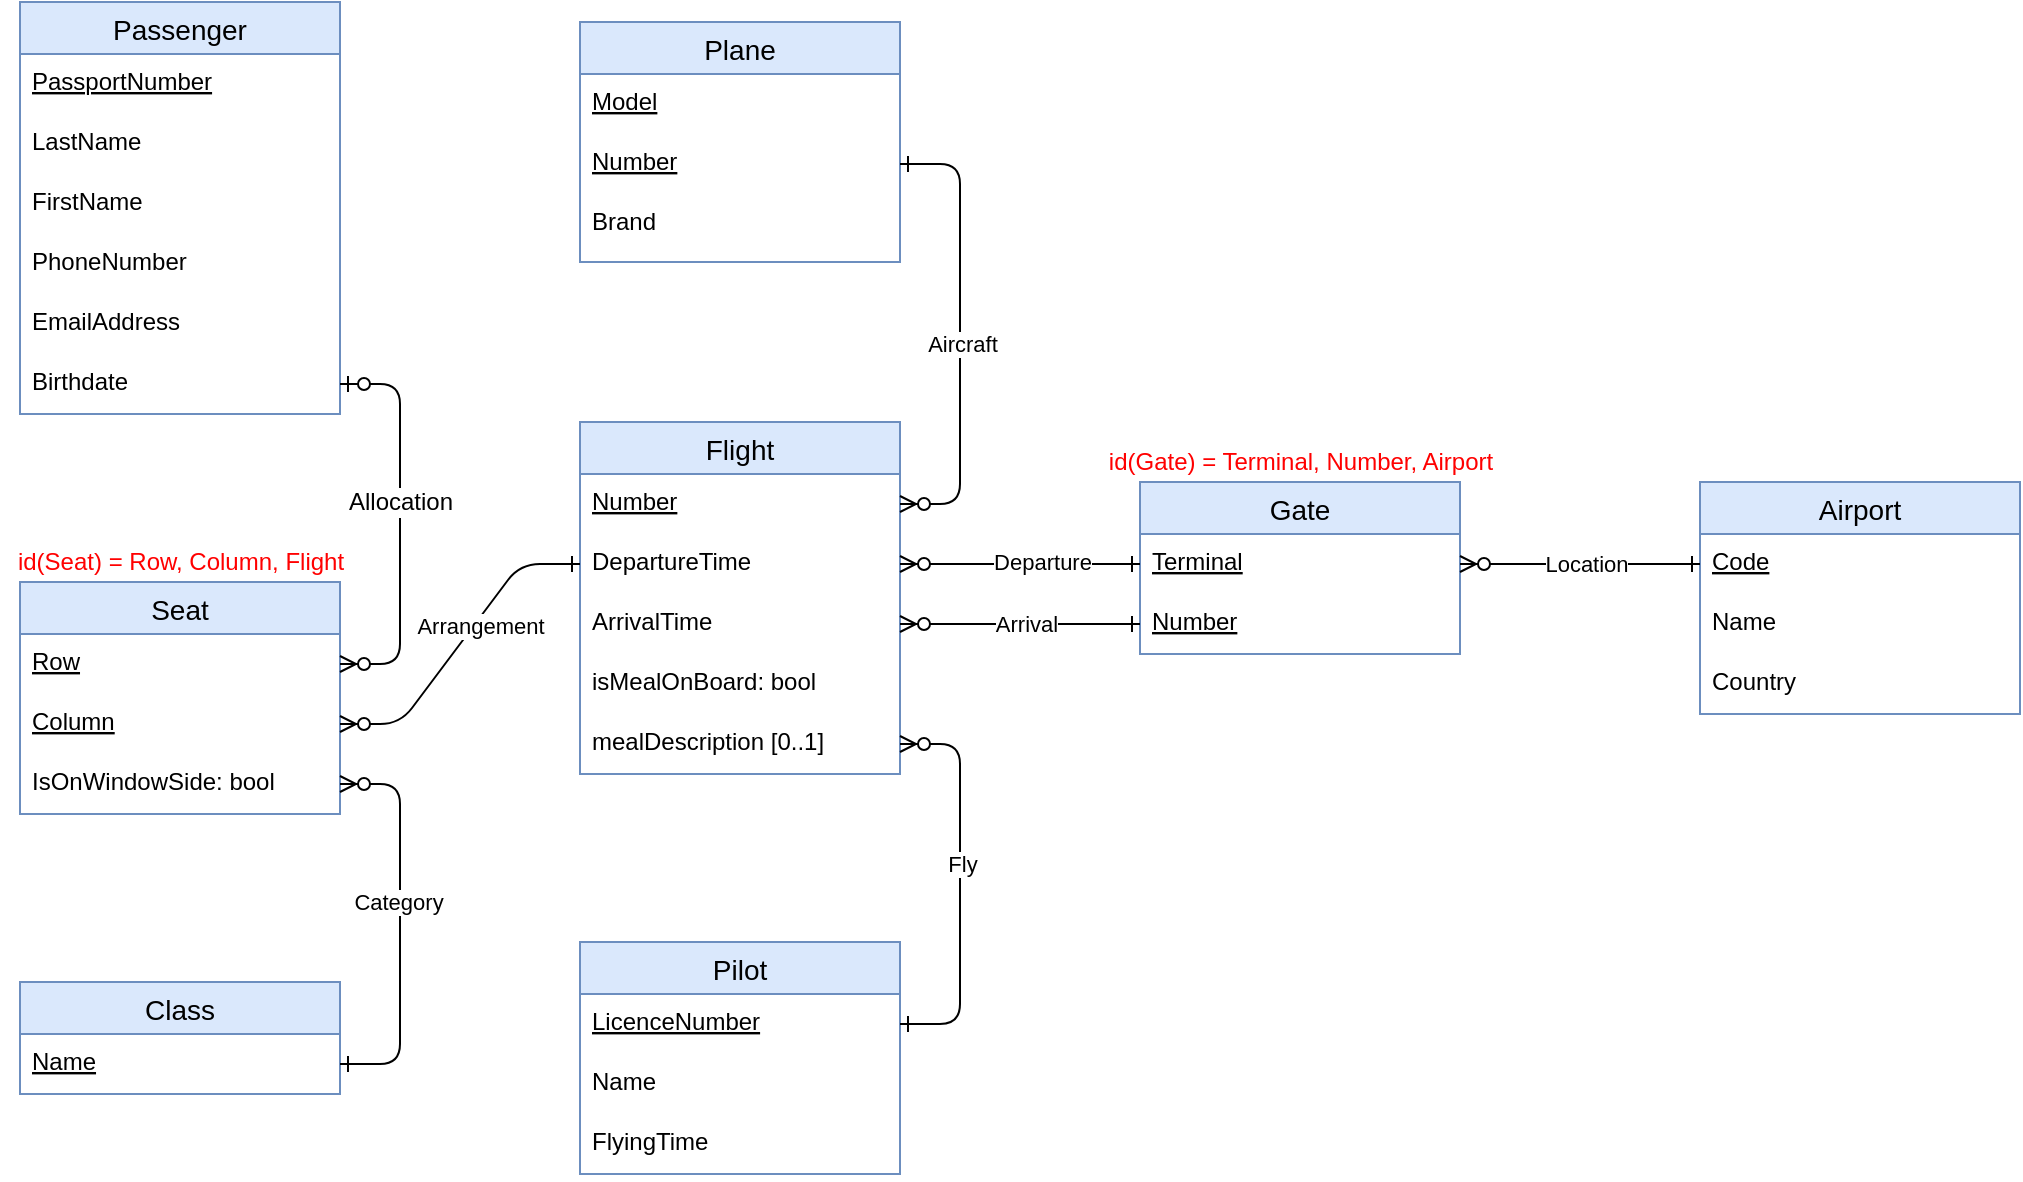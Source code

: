 <mxfile version="14.5.1" type="device" pages="2"><diagram id="R2lEEEUBdFMjLlhIrx00" name="Schéma EA"><mxGraphModel dx="1106" dy="1182" grid="0" gridSize="10" guides="1" tooltips="1" connect="1" arrows="1" fold="1" page="0" pageScale="1" pageWidth="850" pageHeight="1100" math="0" shadow="0" extFonts="Permanent Marker^https://fonts.googleapis.com/css?family=Permanent+Marker"><root><mxCell id="0"/><mxCell id="1" parent="0"/><mxCell id="sZPJfX1JwYAA4wRgAsNC-1" value="Seat" style="swimlane;fontStyle=0;childLayout=stackLayout;horizontal=1;startSize=26;horizontalStack=0;resizeParent=1;resizeParentMax=0;resizeLast=0;collapsible=1;marginBottom=0;align=center;fontSize=14;fillColor=#dae8fc;strokeColor=#6c8ebf;" parent="1" vertex="1"><mxGeometry x="200" y="80" width="160" height="116" as="geometry"/></mxCell><mxCell id="sZPJfX1JwYAA4wRgAsNC-2" value="Row" style="text;strokeColor=none;fillColor=none;spacingLeft=4;spacingRight=4;overflow=hidden;rotatable=0;points=[[0,0.5],[1,0.5]];portConstraint=eastwest;fontSize=12;fontStyle=4" parent="sZPJfX1JwYAA4wRgAsNC-1" vertex="1"><mxGeometry y="26" width="160" height="30" as="geometry"/></mxCell><mxCell id="k6OI8Cv43ATUiqH-4M4i-2" value="Column" style="text;strokeColor=none;fillColor=none;spacingLeft=4;spacingRight=4;overflow=hidden;rotatable=0;points=[[0,0.5],[1,0.5]];portConstraint=eastwest;fontSize=12;fontStyle=4" parent="sZPJfX1JwYAA4wRgAsNC-1" vertex="1"><mxGeometry y="56" width="160" height="30" as="geometry"/></mxCell><mxCell id="sZPJfX1JwYAA4wRgAsNC-4" value="IsOnWindowSide: bool" style="text;strokeColor=none;fillColor=none;spacingLeft=4;spacingRight=4;overflow=hidden;rotatable=0;points=[[0,0.5],[1,0.5]];portConstraint=eastwest;fontSize=12;" parent="sZPJfX1JwYAA4wRgAsNC-1" vertex="1"><mxGeometry y="86" width="160" height="30" as="geometry"/></mxCell><mxCell id="k6OI8Cv43ATUiqH-4M4i-4" style="edgeStyle=orthogonalEdgeStyle;rounded=0;orthogonalLoop=1;jettySize=auto;html=1;exitX=1;exitY=0.5;exitDx=0;exitDy=0;" parent="sZPJfX1JwYAA4wRgAsNC-1" source="sZPJfX1JwYAA4wRgAsNC-2" target="sZPJfX1JwYAA4wRgAsNC-2" edge="1"><mxGeometry relative="1" as="geometry"/></mxCell><mxCell id="g4fXFtThui498LYRflEA-1" value="Flight" style="swimlane;fontStyle=0;childLayout=stackLayout;horizontal=1;startSize=26;horizontalStack=0;resizeParent=1;resizeParentMax=0;resizeLast=0;collapsible=1;marginBottom=0;align=center;fontSize=14;fillColor=#dae8fc;strokeColor=#6c8ebf;" parent="1" vertex="1"><mxGeometry x="480" width="160" height="176" as="geometry"/></mxCell><mxCell id="g4fXFtThui498LYRflEA-2" value="Number" style="text;strokeColor=none;fillColor=none;spacingLeft=4;spacingRight=4;overflow=hidden;rotatable=0;points=[[0,0.5],[1,0.5]];portConstraint=eastwest;fontSize=12;fontStyle=4" parent="g4fXFtThui498LYRflEA-1" vertex="1"><mxGeometry y="26" width="160" height="30" as="geometry"/></mxCell><mxCell id="g4fXFtThui498LYRflEA-4" value="DepartureTime" style="text;strokeColor=none;fillColor=none;spacingLeft=4;spacingRight=4;overflow=hidden;rotatable=0;points=[[0,0.5],[1,0.5]];portConstraint=eastwest;fontSize=12;" parent="g4fXFtThui498LYRflEA-1" vertex="1"><mxGeometry y="56" width="160" height="30" as="geometry"/></mxCell><mxCell id="TPRjue7gSuE46q03O7Zy-3" value="ArrivalTime" style="text;strokeColor=none;fillColor=none;spacingLeft=4;spacingRight=4;overflow=hidden;rotatable=0;points=[[0,0.5],[1,0.5]];portConstraint=eastwest;fontSize=12;fontStyle=0" parent="g4fXFtThui498LYRflEA-1" vertex="1"><mxGeometry y="86" width="160" height="30" as="geometry"/></mxCell><mxCell id="TPRjue7gSuE46q03O7Zy-1" value="isMealOnBoard: bool" style="text;strokeColor=none;fillColor=none;spacingLeft=4;spacingRight=4;overflow=hidden;rotatable=0;points=[[0,0.5],[1,0.5]];portConstraint=eastwest;fontSize=12;fontStyle=0" parent="g4fXFtThui498LYRflEA-1" vertex="1"><mxGeometry y="116" width="160" height="30" as="geometry"/></mxCell><mxCell id="TPRjue7gSuE46q03O7Zy-4" value="mealDescription [0..1]" style="text;strokeColor=none;fillColor=none;spacingLeft=4;spacingRight=4;overflow=hidden;rotatable=0;points=[[0,0.5],[1,0.5]];portConstraint=eastwest;fontSize=12;fontStyle=0" parent="g4fXFtThui498LYRflEA-1" vertex="1"><mxGeometry y="146" width="160" height="30" as="geometry"/></mxCell><mxCell id="g4fXFtThui498LYRflEA-5" value="Passenger" style="swimlane;fontStyle=0;childLayout=stackLayout;horizontal=1;startSize=26;horizontalStack=0;resizeParent=1;resizeParentMax=0;resizeLast=0;collapsible=1;marginBottom=0;align=center;fontSize=14;fillColor=#dae8fc;strokeColor=#6c8ebf;" parent="1" vertex="1"><mxGeometry x="200" y="-210" width="160" height="206" as="geometry"/></mxCell><mxCell id="g4fXFtThui498LYRflEA-21" value="PassportNumber" style="text;strokeColor=none;fillColor=none;spacingLeft=4;spacingRight=4;overflow=hidden;rotatable=0;points=[[0,0.5],[1,0.5]];portConstraint=eastwest;fontSize=12;fontStyle=4" parent="g4fXFtThui498LYRflEA-5" vertex="1"><mxGeometry y="26" width="160" height="30" as="geometry"/></mxCell><mxCell id="g4fXFtThui498LYRflEA-6" value="LastName" style="text;strokeColor=none;fillColor=none;spacingLeft=4;spacingRight=4;overflow=hidden;rotatable=0;points=[[0,0.5],[1,0.5]];portConstraint=eastwest;fontSize=12;fontStyle=0" parent="g4fXFtThui498LYRflEA-5" vertex="1"><mxGeometry y="56" width="160" height="30" as="geometry"/></mxCell><mxCell id="g4fXFtThui498LYRflEA-7" value="FirstName" style="text;strokeColor=none;fillColor=none;spacingLeft=4;spacingRight=4;overflow=hidden;rotatable=0;points=[[0,0.5],[1,0.5]];portConstraint=eastwest;fontSize=12;fontStyle=0" parent="g4fXFtThui498LYRflEA-5" vertex="1"><mxGeometry y="86" width="160" height="30" as="geometry"/></mxCell><mxCell id="g4fXFtThui498LYRflEA-8" value="PhoneNumber" style="text;strokeColor=none;fillColor=none;spacingLeft=4;spacingRight=4;overflow=hidden;rotatable=0;points=[[0,0.5],[1,0.5]];portConstraint=eastwest;fontSize=12;" parent="g4fXFtThui498LYRflEA-5" vertex="1"><mxGeometry y="116" width="160" height="30" as="geometry"/></mxCell><mxCell id="k6OI8Cv43ATUiqH-4M4i-1" value="EmailAddress" style="text;strokeColor=none;fillColor=none;spacingLeft=4;spacingRight=4;overflow=hidden;rotatable=0;points=[[0,0.5],[1,0.5]];portConstraint=eastwest;fontSize=12;" parent="g4fXFtThui498LYRflEA-5" vertex="1"><mxGeometry y="146" width="160" height="30" as="geometry"/></mxCell><mxCell id="g4fXFtThui498LYRflEA-22" value="Birthdate" style="text;strokeColor=none;fillColor=none;spacingLeft=4;spacingRight=4;overflow=hidden;rotatable=0;points=[[0,0.5],[1,0.5]];portConstraint=eastwest;fontSize=12;" parent="g4fXFtThui498LYRflEA-5" vertex="1"><mxGeometry y="176" width="160" height="30" as="geometry"/></mxCell><mxCell id="g4fXFtThui498LYRflEA-13" value="Pilot" style="swimlane;fontStyle=0;childLayout=stackLayout;horizontal=1;startSize=26;horizontalStack=0;resizeParent=1;resizeParentMax=0;resizeLast=0;collapsible=1;marginBottom=0;align=center;fontSize=14;fillColor=#dae8fc;strokeColor=#6c8ebf;" parent="1" vertex="1"><mxGeometry x="480" y="260" width="160" height="116" as="geometry"/></mxCell><mxCell id="g4fXFtThui498LYRflEA-14" value="LicenceNumber" style="text;strokeColor=none;fillColor=none;spacingLeft=4;spacingRight=4;overflow=hidden;rotatable=0;points=[[0,0.5],[1,0.5]];portConstraint=eastwest;fontSize=12;fontStyle=4" parent="g4fXFtThui498LYRflEA-13" vertex="1"><mxGeometry y="26" width="160" height="30" as="geometry"/></mxCell><mxCell id="g4fXFtThui498LYRflEA-15" value="Name" style="text;strokeColor=none;fillColor=none;spacingLeft=4;spacingRight=4;overflow=hidden;rotatable=0;points=[[0,0.5],[1,0.5]];portConstraint=eastwest;fontSize=12;" parent="g4fXFtThui498LYRflEA-13" vertex="1"><mxGeometry y="56" width="160" height="30" as="geometry"/></mxCell><mxCell id="g4fXFtThui498LYRflEA-16" value="FlyingTime" style="text;strokeColor=none;fillColor=none;spacingLeft=4;spacingRight=4;overflow=hidden;rotatable=0;points=[[0,0.5],[1,0.5]];portConstraint=eastwest;fontSize=12;" parent="g4fXFtThui498LYRflEA-13" vertex="1"><mxGeometry y="86" width="160" height="30" as="geometry"/></mxCell><mxCell id="g4fXFtThui498LYRflEA-17" value="Gate" style="swimlane;fontStyle=0;childLayout=stackLayout;horizontal=1;startSize=26;horizontalStack=0;resizeParent=1;resizeParentMax=0;resizeLast=0;collapsible=1;marginBottom=0;align=center;fontSize=14;fillColor=#dae8fc;strokeColor=#6c8ebf;" parent="1" vertex="1"><mxGeometry x="760" y="30" width="160" height="86" as="geometry"/></mxCell><mxCell id="g4fXFtThui498LYRflEA-20" value="Terminal" style="text;strokeColor=none;fillColor=none;spacingLeft=4;spacingRight=4;overflow=hidden;rotatable=0;points=[[0,0.5],[1,0.5]];portConstraint=eastwest;fontSize=12;fontStyle=4" parent="g4fXFtThui498LYRflEA-17" vertex="1"><mxGeometry y="26" width="160" height="30" as="geometry"/></mxCell><mxCell id="g4fXFtThui498LYRflEA-25" value="Number" style="text;strokeColor=none;fillColor=none;spacingLeft=4;spacingRight=4;overflow=hidden;rotatable=0;points=[[0,0.5],[1,0.5]];portConstraint=eastwest;fontSize=12;fontStyle=4" parent="g4fXFtThui498LYRflEA-17" vertex="1"><mxGeometry y="56" width="160" height="30" as="geometry"/></mxCell><mxCell id="g4fXFtThui498LYRflEA-26" value="Allocation" style="edgeStyle=entityRelationEdgeStyle;fontSize=12;html=1;endArrow=ERzeroToMany;endFill=1;startArrow=ERzeroToOne;startFill=1;" parent="1" source="g4fXFtThui498LYRflEA-22" target="sZPJfX1JwYAA4wRgAsNC-2" edge="1"><mxGeometry x="-0.11" width="100" height="100" relative="1" as="geometry"><mxPoint x="50" y="-100" as="sourcePoint"/><mxPoint x="130" y="110" as="targetPoint"/><mxPoint as="offset"/></mxGeometry></mxCell><mxCell id="g4fXFtThui498LYRflEA-27" value="" style="edgeStyle=entityRelationEdgeStyle;fontSize=12;html=1;endArrow=ERzeroToMany;endFill=1;startArrow=ERone;startFill=0;" parent="1" source="g4fXFtThui498LYRflEA-4" target="k6OI8Cv43ATUiqH-4M4i-2" edge="1"><mxGeometry width="100" height="100" relative="1" as="geometry"><mxPoint x="610" y="720" as="sourcePoint"/><mxPoint x="710" y="620" as="targetPoint"/></mxGeometry></mxCell><mxCell id="g4fXFtThui498LYRflEA-35" value="Arrangement" style="edgeLabel;html=1;align=center;verticalAlign=middle;resizable=0;points=[];" parent="g4fXFtThui498LYRflEA-27" vertex="1" connectable="0"><mxGeometry x="-0.083" y="1" relative="1" as="geometry"><mxPoint x="5" y="-5" as="offset"/></mxGeometry></mxCell><mxCell id="g4fXFtThui498LYRflEA-28" value="" style="edgeStyle=entityRelationEdgeStyle;fontSize=12;html=1;endArrow=ERzeroToMany;endFill=1;startArrow=ERone;startFill=0;" parent="1" source="g4fXFtThui498LYRflEA-14" target="TPRjue7gSuE46q03O7Zy-4" edge="1"><mxGeometry width="100" height="100" relative="1" as="geometry"><mxPoint x="600" y="550" as="sourcePoint"/><mxPoint x="700" y="450" as="targetPoint"/></mxGeometry></mxCell><mxCell id="g4fXFtThui498LYRflEA-40" value="Fly" style="edgeLabel;html=1;align=center;verticalAlign=middle;resizable=0;points=[];" parent="g4fXFtThui498LYRflEA-28" vertex="1" connectable="0"><mxGeometry x="0.035" y="-1" relative="1" as="geometry"><mxPoint y="-7" as="offset"/></mxGeometry></mxCell><mxCell id="g4fXFtThui498LYRflEA-31" value="" style="edgeStyle=entityRelationEdgeStyle;fontSize=12;html=1;endArrow=ERzeroToMany;endFill=1;startArrow=ERone;startFill=0;" parent="1" source="g4fXFtThui498LYRflEA-20" target="g4fXFtThui498LYRflEA-4" edge="1"><mxGeometry width="100" height="100" relative="1" as="geometry"><mxPoint x="900" y="1" as="sourcePoint"/><mxPoint x="700" y="500" as="targetPoint"/></mxGeometry></mxCell><mxCell id="g4fXFtThui498LYRflEA-38" value="Departure" style="edgeLabel;html=1;align=center;verticalAlign=middle;resizable=0;points=[];" parent="g4fXFtThui498LYRflEA-31" vertex="1" connectable="0"><mxGeometry x="-0.031" relative="1" as="geometry"><mxPoint x="8.61" y="-1" as="offset"/></mxGeometry></mxCell><mxCell id="g4fXFtThui498LYRflEA-32" value="" style="edgeStyle=entityRelationEdgeStyle;fontSize=12;html=1;endArrow=ERzeroToMany;endFill=1;startArrow=ERone;startFill=0;" parent="1" source="g4fXFtThui498LYRflEA-25" target="TPRjue7gSuE46q03O7Zy-3" edge="1"><mxGeometry width="100" height="100" relative="1" as="geometry"><mxPoint x="600" y="600" as="sourcePoint"/><mxPoint x="750" y="420" as="targetPoint"/></mxGeometry></mxCell><mxCell id="g4fXFtThui498LYRflEA-39" value="Arrival" style="edgeLabel;html=1;align=center;verticalAlign=middle;resizable=0;points=[];" parent="g4fXFtThui498LYRflEA-32" vertex="1" connectable="0"><mxGeometry x="0.031" y="-1" relative="1" as="geometry"><mxPoint x="5" y="1" as="offset"/></mxGeometry></mxCell><mxCell id="g4fXFtThui498LYRflEA-44" value="&lt;font color=&quot;#ff0000&quot;&gt;id(Seat) = Row, Column, Flight&lt;/font&gt;" style="text;html=1;align=center;verticalAlign=middle;resizable=0;points=[];autosize=1;" parent="1" vertex="1"><mxGeometry x="190" y="60" width="180" height="20" as="geometry"/></mxCell><mxCell id="EKxPGbt5xYLcKyMEkvyq-6" value="Plane" style="swimlane;fontStyle=0;childLayout=stackLayout;horizontal=1;startSize=26;horizontalStack=0;resizeParent=1;resizeParentMax=0;resizeLast=0;collapsible=1;marginBottom=0;align=center;fontSize=14;fillColor=#dae8fc;strokeColor=#6c8ebf;" parent="1" vertex="1"><mxGeometry x="480" y="-200" width="160" height="120" as="geometry"/></mxCell><mxCell id="k6OI8Cv43ATUiqH-4M4i-19" value="Model" style="text;strokeColor=none;fillColor=none;spacingLeft=4;spacingRight=4;overflow=hidden;rotatable=0;points=[[0,0.5],[1,0.5]];portConstraint=eastwest;fontSize=12;fontStyle=4" parent="EKxPGbt5xYLcKyMEkvyq-6" vertex="1"><mxGeometry y="26" width="160" height="30" as="geometry"/></mxCell><mxCell id="EKxPGbt5xYLcKyMEkvyq-7" value="Number" style="text;strokeColor=none;fillColor=none;spacingLeft=4;spacingRight=4;overflow=hidden;rotatable=0;points=[[0,0.5],[1,0.5]];portConstraint=eastwest;fontSize=12;fontStyle=4" parent="EKxPGbt5xYLcKyMEkvyq-6" vertex="1"><mxGeometry y="56" width="160" height="30" as="geometry"/></mxCell><mxCell id="EKxPGbt5xYLcKyMEkvyq-8" value="Brand" style="text;strokeColor=none;fillColor=none;spacingLeft=4;spacingRight=4;overflow=hidden;rotatable=0;points=[[0,0.5],[1,0.5]];portConstraint=eastwest;fontSize=12;" parent="EKxPGbt5xYLcKyMEkvyq-6" vertex="1"><mxGeometry y="86" width="160" height="34" as="geometry"/></mxCell><mxCell id="EKxPGbt5xYLcKyMEkvyq-10" value="" style="edgeStyle=entityRelationEdgeStyle;fontSize=12;html=1;endArrow=ERzeroToMany;endFill=1;startArrow=ERone;startFill=0;" parent="1" source="EKxPGbt5xYLcKyMEkvyq-7" target="g4fXFtThui498LYRflEA-2" edge="1"><mxGeometry width="100" height="100" relative="1" as="geometry"><mxPoint x="490" y="210" as="sourcePoint"/><mxPoint x="470" y="290" as="targetPoint"/></mxGeometry></mxCell><mxCell id="EKxPGbt5xYLcKyMEkvyq-14" value="Aircraft" style="edgeLabel;html=1;align=center;verticalAlign=middle;resizable=0;points=[];" parent="EKxPGbt5xYLcKyMEkvyq-10" vertex="1" connectable="0"><mxGeometry x="-0.144" y="1" relative="1" as="geometry"><mxPoint y="21" as="offset"/></mxGeometry></mxCell><mxCell id="ucJ7u1qtQuFfffcMXbJh-1" value="Class" style="swimlane;fontStyle=0;childLayout=stackLayout;horizontal=1;startSize=26;horizontalStack=0;resizeParent=1;resizeParentMax=0;resizeLast=0;collapsible=1;marginBottom=0;align=center;fontSize=14;fillColor=#dae8fc;strokeColor=#6c8ebf;" parent="1" vertex="1"><mxGeometry x="200" y="280" width="160" height="56" as="geometry"/></mxCell><mxCell id="ucJ7u1qtQuFfffcMXbJh-2" value="Name" style="text;strokeColor=none;fillColor=none;spacingLeft=4;spacingRight=4;overflow=hidden;rotatable=0;points=[[0,0.5],[1,0.5]];portConstraint=eastwest;fontSize=12;fontStyle=4" parent="ucJ7u1qtQuFfffcMXbJh-1" vertex="1"><mxGeometry y="26" width="160" height="30" as="geometry"/></mxCell><mxCell id="ucJ7u1qtQuFfffcMXbJh-7" value="" style="edgeStyle=entityRelationEdgeStyle;fontSize=12;html=1;endArrow=ERzeroToMany;endFill=1;startArrow=ERone;startFill=0;" parent="1" source="ucJ7u1qtQuFfffcMXbJh-2" target="sZPJfX1JwYAA4wRgAsNC-4" edge="1"><mxGeometry width="100" height="100" relative="1" as="geometry"><mxPoint x="240" y="410" as="sourcePoint"/><mxPoint x="340" y="310" as="targetPoint"/></mxGeometry></mxCell><mxCell id="rPHCL5fibXSvsBsdm48c-1" value="Category" style="edgeLabel;html=1;align=center;verticalAlign=middle;resizable=0;points=[];" parent="ucJ7u1qtQuFfffcMXbJh-7" vertex="1" connectable="0"><mxGeometry x="-0.149" y="1" relative="1" as="geometry"><mxPoint y="-26" as="offset"/></mxGeometry></mxCell><mxCell id="k6OI8Cv43ATUiqH-4M4i-5" value="Airport" style="swimlane;fontStyle=0;childLayout=stackLayout;horizontal=1;startSize=26;horizontalStack=0;resizeParent=1;resizeParentMax=0;resizeLast=0;collapsible=1;marginBottom=0;align=center;fontSize=14;fillColor=#dae8fc;strokeColor=#6c8ebf;" parent="1" vertex="1"><mxGeometry x="1040" y="30" width="160" height="116" as="geometry"/></mxCell><mxCell id="k6OI8Cv43ATUiqH-4M4i-6" value="Code" style="text;strokeColor=none;fillColor=none;spacingLeft=4;spacingRight=4;overflow=hidden;rotatable=0;points=[[0,0.5],[1,0.5]];portConstraint=eastwest;fontSize=12;fontStyle=4" parent="k6OI8Cv43ATUiqH-4M4i-5" vertex="1"><mxGeometry y="26" width="160" height="30" as="geometry"/></mxCell><mxCell id="k6OI8Cv43ATUiqH-4M4i-7" value="Name" style="text;strokeColor=none;fillColor=none;spacingLeft=4;spacingRight=4;overflow=hidden;rotatable=0;points=[[0,0.5],[1,0.5]];portConstraint=eastwest;fontSize=12;" parent="k6OI8Cv43ATUiqH-4M4i-5" vertex="1"><mxGeometry y="56" width="160" height="30" as="geometry"/></mxCell><mxCell id="k6OI8Cv43ATUiqH-4M4i-8" value="Country" style="text;strokeColor=none;fillColor=none;spacingLeft=4;spacingRight=4;overflow=hidden;rotatable=0;points=[[0,0.5],[1,0.5]];portConstraint=eastwest;fontSize=12;" parent="k6OI8Cv43ATUiqH-4M4i-5" vertex="1"><mxGeometry y="86" width="160" height="30" as="geometry"/></mxCell><mxCell id="k6OI8Cv43ATUiqH-4M4i-17" value="" style="edgeStyle=entityRelationEdgeStyle;fontSize=12;html=1;endArrow=ERzeroToMany;endFill=1;startArrow=ERone;startFill=0;" parent="1" source="k6OI8Cv43ATUiqH-4M4i-6" target="g4fXFtThui498LYRflEA-20" edge="1"><mxGeometry width="100" height="100" relative="1" as="geometry"><mxPoint x="925" y="60" as="sourcePoint"/><mxPoint x="765" y="200" as="targetPoint"/></mxGeometry></mxCell><mxCell id="k6OI8Cv43ATUiqH-4M4i-18" value="Location" style="edgeLabel;html=1;align=center;verticalAlign=middle;resizable=0;points=[];" parent="k6OI8Cv43ATUiqH-4M4i-17" vertex="1" connectable="0"><mxGeometry x="0.031" y="-1" relative="1" as="geometry"><mxPoint x="5" y="1" as="offset"/></mxGeometry></mxCell><mxCell id="k6OI8Cv43ATUiqH-4M4i-20" value="&lt;font color=&quot;#ff0000&quot;&gt;id(Gate) = Terminal, Number, Airport&lt;/font&gt;" style="text;html=1;align=center;verticalAlign=middle;resizable=0;points=[];autosize=1;" parent="1" vertex="1"><mxGeometry x="735" y="10" width="210" height="20" as="geometry"/></mxCell></root></mxGraphModel></diagram><diagram id="yxCfgPXfpgfbnpH4lU94" name="Schéma tables"><mxGraphModel dx="1502" dy="608" grid="1" gridSize="10" guides="1" tooltips="1" connect="1" arrows="1" fold="1" page="1" pageScale="1" pageWidth="827" pageHeight="1169" math="0" shadow="0">&#xa;      <root>&#xa;        <mxCell id="ixs3pO22SKVkI8sNlP-c-0"/>&#xa;        <mxCell id="ixs3pO22SKVkI8sNlP-c-1" parent="ixs3pO22SKVkI8sNlP-c-0"/>&#xa;      </root>&#xa;    </mxGraphModel></diagram></mxfile>